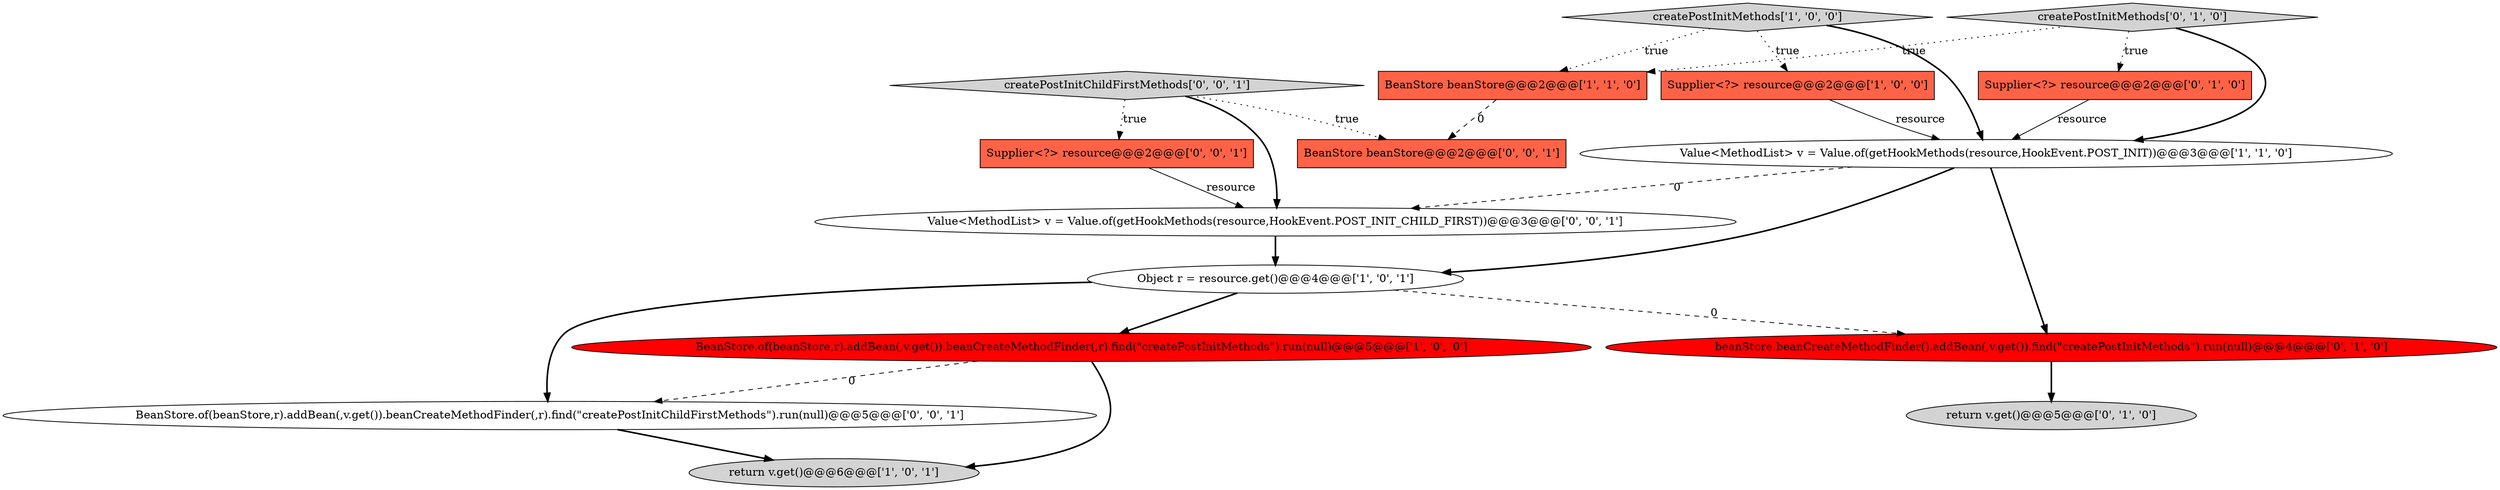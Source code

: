 digraph {
13 [style = filled, label = "Supplier<?> resource@@@2@@@['0', '0', '1']", fillcolor = tomato, shape = box image = "AAA0AAABBB3BBB"];
3 [style = filled, label = "createPostInitMethods['1', '0', '0']", fillcolor = lightgray, shape = diamond image = "AAA0AAABBB1BBB"];
4 [style = filled, label = "BeanStore beanStore@@@2@@@['1', '1', '0']", fillcolor = tomato, shape = box image = "AAA0AAABBB1BBB"];
6 [style = filled, label = "return v.get()@@@6@@@['1', '0', '1']", fillcolor = lightgray, shape = ellipse image = "AAA0AAABBB1BBB"];
8 [style = filled, label = "Supplier<?> resource@@@2@@@['0', '1', '0']", fillcolor = tomato, shape = box image = "AAA0AAABBB2BBB"];
15 [style = filled, label = "createPostInitChildFirstMethods['0', '0', '1']", fillcolor = lightgray, shape = diamond image = "AAA0AAABBB3BBB"];
5 [style = filled, label = "Value<MethodList> v = Value.of(getHookMethods(resource,HookEvent.POST_INIT))@@@3@@@['1', '1', '0']", fillcolor = white, shape = ellipse image = "AAA0AAABBB1BBB"];
2 [style = filled, label = "BeanStore.of(beanStore,r).addBean(,v.get()).beanCreateMethodFinder(,r).find(\"createPostInitMethods\").run(null)@@@5@@@['1', '0', '0']", fillcolor = red, shape = ellipse image = "AAA1AAABBB1BBB"];
9 [style = filled, label = "createPostInitMethods['0', '1', '0']", fillcolor = lightgray, shape = diamond image = "AAA0AAABBB2BBB"];
11 [style = filled, label = "BeanStore.of(beanStore,r).addBean(,v.get()).beanCreateMethodFinder(,r).find(\"createPostInitChildFirstMethods\").run(null)@@@5@@@['0', '0', '1']", fillcolor = white, shape = ellipse image = "AAA0AAABBB3BBB"];
7 [style = filled, label = "beanStore.beanCreateMethodFinder().addBean(,v.get()).find(\"createPostInitMethods\").run(null)@@@4@@@['0', '1', '0']", fillcolor = red, shape = ellipse image = "AAA1AAABBB2BBB"];
14 [style = filled, label = "BeanStore beanStore@@@2@@@['0', '0', '1']", fillcolor = tomato, shape = box image = "AAA0AAABBB3BBB"];
0 [style = filled, label = "Supplier<?> resource@@@2@@@['1', '0', '0']", fillcolor = tomato, shape = box image = "AAA0AAABBB1BBB"];
10 [style = filled, label = "return v.get()@@@5@@@['0', '1', '0']", fillcolor = lightgray, shape = ellipse image = "AAA0AAABBB2BBB"];
1 [style = filled, label = "Object r = resource.get()@@@4@@@['1', '0', '1']", fillcolor = white, shape = ellipse image = "AAA0AAABBB1BBB"];
12 [style = filled, label = "Value<MethodList> v = Value.of(getHookMethods(resource,HookEvent.POST_INIT_CHILD_FIRST))@@@3@@@['0', '0', '1']", fillcolor = white, shape = ellipse image = "AAA0AAABBB3BBB"];
5->12 [style = dashed, label="0"];
7->10 [style = bold, label=""];
2->6 [style = bold, label=""];
11->6 [style = bold, label=""];
3->4 [style = dotted, label="true"];
0->5 [style = solid, label="resource"];
15->14 [style = dotted, label="true"];
12->1 [style = bold, label=""];
1->11 [style = bold, label=""];
15->13 [style = dotted, label="true"];
9->8 [style = dotted, label="true"];
5->1 [style = bold, label=""];
3->5 [style = bold, label=""];
8->5 [style = solid, label="resource"];
3->0 [style = dotted, label="true"];
9->5 [style = bold, label=""];
13->12 [style = solid, label="resource"];
9->4 [style = dotted, label="true"];
5->7 [style = bold, label=""];
2->11 [style = dashed, label="0"];
4->14 [style = dashed, label="0"];
1->2 [style = bold, label=""];
15->12 [style = bold, label=""];
1->7 [style = dashed, label="0"];
}
